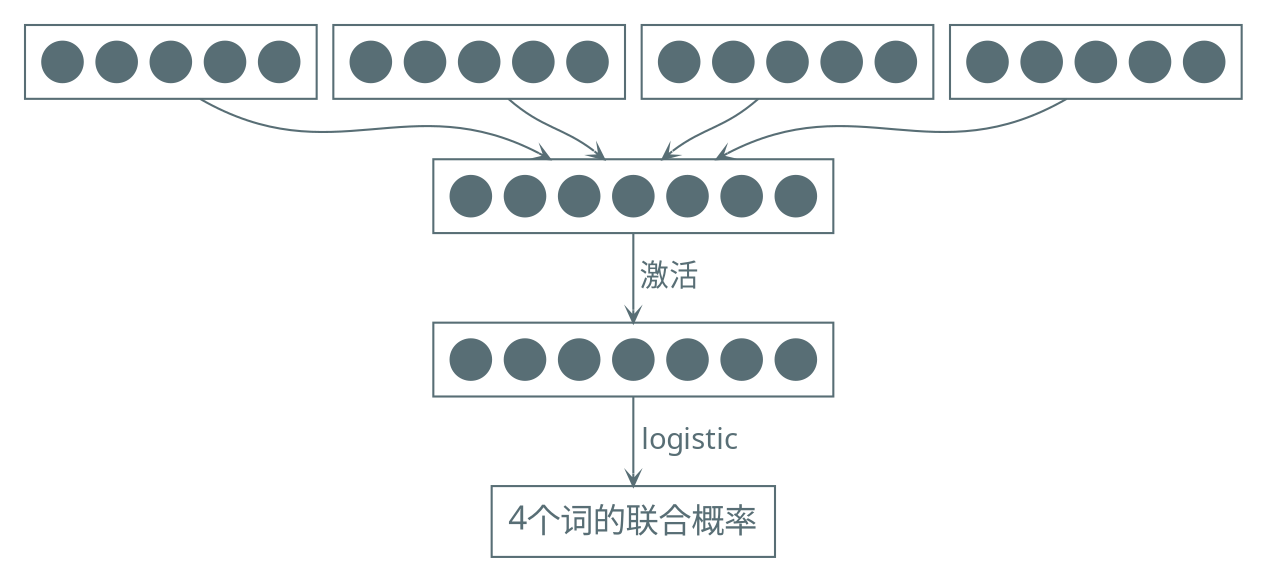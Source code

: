 digraph g {
    compound=true;
    graph [nodesep=0.1 ranksep=0.6]
    bgcolor=transparent
    node [margin=0 shape=point height=0.27 color="#586e75" fontsize=20 label=""]
    edge [color="#586e75" fontcolor="#586e75" fontsize=14 fontname="EBG,fzlz" arrowhead=vee arrowsize=0.6]

    subgraph clusterW1 {
        color="#586e75"
        rank=same {w11, w12, w13, w14, w15}
    }

    subgraph clusterW2 {
        color="#586e75"
        rank=same {w21, w22, w23, w24, w25}
    }

    subgraph clusterW3 {
        color="#586e75"
        rank=same {w31, w32, w33, w34, w35}
    }

    subgraph clusterW4 {
        color="#586e75"
        rank=same {w41, w42, w43, w44, w45}
    }

    subgraph clusterZ {
        color="#586e75"
        rank=same {z1, z2, z3, z4, z5, z6, z7}
    }

    subgraph clusterA {
        color="#586e75"
        rank=same {a1, a2, a3, a4, a5, a6, a7}
    }

    w13 -> z3 [ltail=clusterW1, lhead=clusterZ]
    w23 -> z4 [ltail=clusterW2, lhead=clusterZ]
    w33 -> z4 [ltail=clusterW3, lhead=clusterZ]
    w43 -> z5 [ltail=clusterW4, lhead=clusterZ]

    z4 -> a4 [label=" 激活 ", ltail=clusterZ, lhead=clusterA]

    subgraph clusterP {
        node [margin=0 shape=plain fontname="EBG,fzlz" fontcolor="#586e75" fontsize=16]
        color="#586e75"
        o [label="4个词的联合概率"]
    }

    a4 -> o [label=" logistic", ltail=clusterA, lhead=clusterP]
}